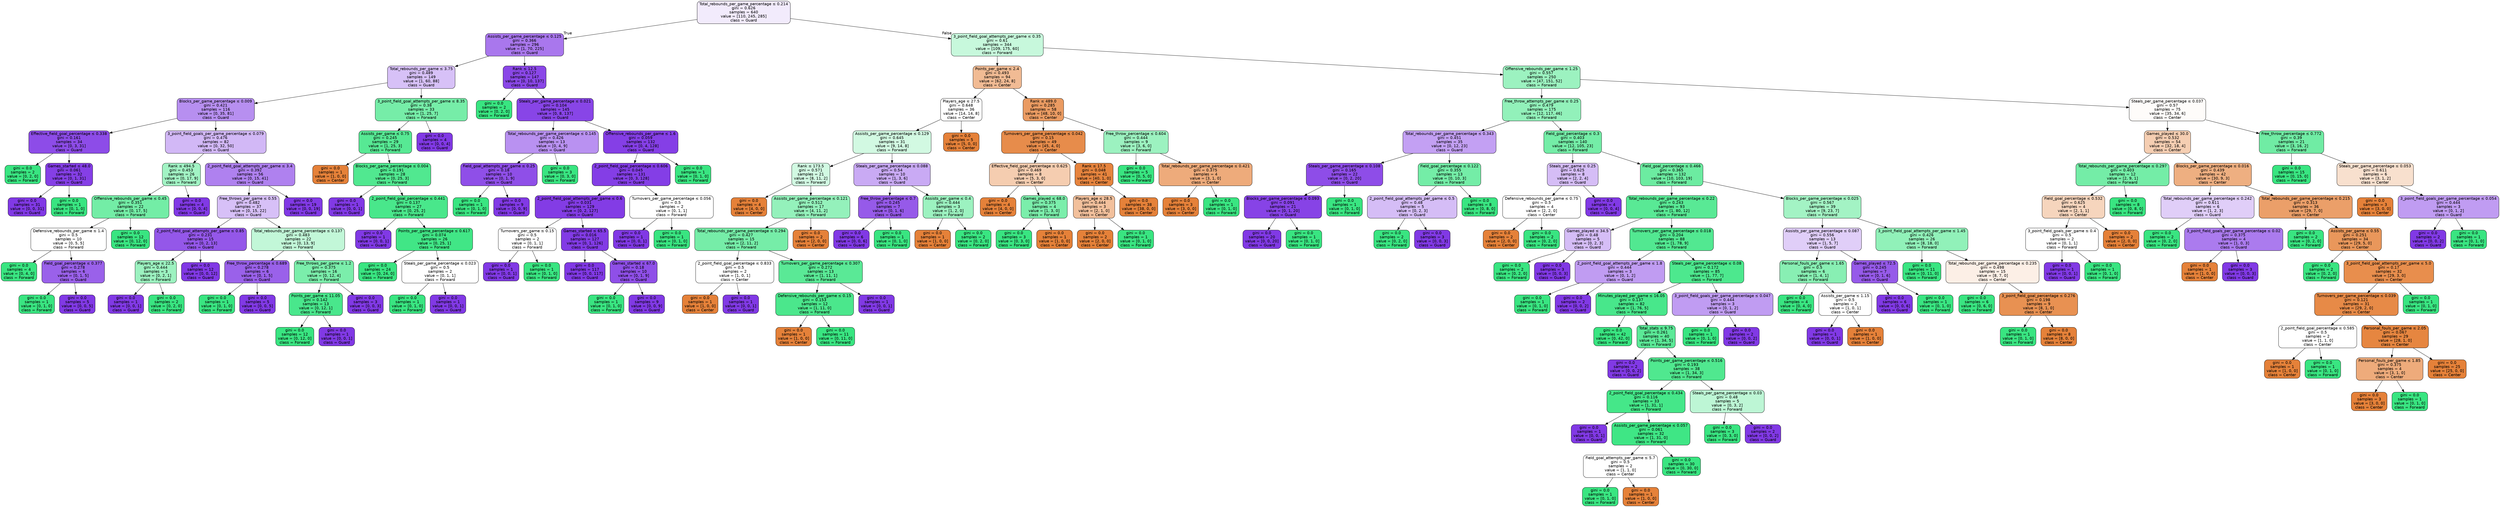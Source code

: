 digraph Tree {
node [shape=box, style="filled, rounded", color="black", fontname="helvetica"] ;
edge [fontname="helvetica"] ;
0 [label=<Total_rebounds_per_game_percentage &le; 0.214<br/>gini = 0.626<br/>samples = 640<br/>value = [110, 245, 285]<br/>class = Guard>, fillcolor="#f2ebfc"] ;
1 [label=<Assists_per_game_percentage &le; 0.125<br/>gini = 0.366<br/>samples = 296<br/>value = [1, 70, 225]<br/>class = Guard>, fillcolor="#a977ed"] ;
0 -> 1 [labeldistance=2.5, labelangle=45, headlabel="True"] ;
2 [label=<Total_rebounds_per_game &le; 3.75<br/>gini = 0.489<br/>samples = 149<br/>value = [1, 60, 88]<br/>class = Guard>, fillcolor="#d7c1f7"] ;
1 -> 2 ;
3 [label=<Blocks_per_game_percentage &le; 0.009<br/>gini = 0.421<br/>samples = 116<br/>value = [0, 35, 81]<br/>class = Guard>, fillcolor="#b78ff0"] ;
2 -> 3 ;
4 [label=<Effective_field_goal_percentage &le; 0.338<br/>gini = 0.161<br/>samples = 34<br/>value = [0, 3, 31]<br/>class = Guard>, fillcolor="#8d4ce8"] ;
3 -> 4 ;
5 [label=<gini = 0.0<br/>samples = 2<br/>value = [0, 2, 0]<br/>class = Forward>, fillcolor="#39e581"] ;
4 -> 5 ;
6 [label=<Games_started &le; 48.0<br/>gini = 0.061<br/>samples = 32<br/>value = [0, 1, 31]<br/>class = Guard>, fillcolor="#853fe6"] ;
4 -> 6 ;
7 [label=<gini = 0.0<br/>samples = 31<br/>value = [0, 0, 31]<br/>class = Guard>, fillcolor="#8139e5"] ;
6 -> 7 ;
8 [label=<gini = 0.0<br/>samples = 1<br/>value = [0, 1, 0]<br/>class = Forward>, fillcolor="#39e581"] ;
6 -> 8 ;
9 [label=<3_point_field_goals_per_game_percentage &le; 0.079<br/>gini = 0.476<br/>samples = 82<br/>value = [0, 32, 50]<br/>class = Guard>, fillcolor="#d2b8f6"] ;
3 -> 9 ;
10 [label=<Rank &le; 494.5<br/>gini = 0.453<br/>samples = 26<br/>value = [0, 17, 9]<br/>class = Forward>, fillcolor="#a2f3c4"] ;
9 -> 10 ;
11 [label=<Offensive_rebounds_per_game &le; 0.45<br/>gini = 0.351<br/>samples = 22<br/>value = [0, 17, 5]<br/>class = Forward>, fillcolor="#73eda6"] ;
10 -> 11 ;
12 [label=<Defensive_rebounds_per_game &le; 1.4<br/>gini = 0.5<br/>samples = 10<br/>value = [0, 5, 5]<br/>class = Forward>, fillcolor="#ffffff"] ;
11 -> 12 ;
13 [label=<gini = 0.0<br/>samples = 4<br/>value = [0, 4, 0]<br/>class = Forward>, fillcolor="#39e581"] ;
12 -> 13 ;
14 [label=<Field_goal_percentage &le; 0.377<br/>gini = 0.278<br/>samples = 6<br/>value = [0, 1, 5]<br/>class = Guard>, fillcolor="#9a61ea"] ;
12 -> 14 ;
15 [label=<gini = 0.0<br/>samples = 1<br/>value = [0, 1, 0]<br/>class = Forward>, fillcolor="#39e581"] ;
14 -> 15 ;
16 [label=<gini = 0.0<br/>samples = 5<br/>value = [0, 0, 5]<br/>class = Guard>, fillcolor="#8139e5"] ;
14 -> 16 ;
17 [label=<gini = 0.0<br/>samples = 12<br/>value = [0, 12, 0]<br/>class = Forward>, fillcolor="#39e581"] ;
11 -> 17 ;
18 [label=<gini = 0.0<br/>samples = 4<br/>value = [0, 0, 4]<br/>class = Guard>, fillcolor="#8139e5"] ;
10 -> 18 ;
19 [label=<2_point_field_goal_attempts_per_game &le; 3.4<br/>gini = 0.392<br/>samples = 56<br/>value = [0, 15, 41]<br/>class = Guard>, fillcolor="#af81ef"] ;
9 -> 19 ;
20 [label=<Free_throws_per_game &le; 0.55<br/>gini = 0.482<br/>samples = 37<br/>value = [0, 15, 22]<br/>class = Guard>, fillcolor="#d7c0f7"] ;
19 -> 20 ;
21 [label=<2_point_field_goal_attempts_per_game &le; 0.85<br/>gini = 0.231<br/>samples = 15<br/>value = [0, 2, 13]<br/>class = Guard>, fillcolor="#9457e9"] ;
20 -> 21 ;
22 [label=<Players_age &le; 22.5<br/>gini = 0.444<br/>samples = 3<br/>value = [0, 2, 1]<br/>class = Forward>, fillcolor="#9cf2c0"] ;
21 -> 22 ;
23 [label=<gini = 0.0<br/>samples = 1<br/>value = [0, 0, 1]<br/>class = Guard>, fillcolor="#8139e5"] ;
22 -> 23 ;
24 [label=<gini = 0.0<br/>samples = 2<br/>value = [0, 2, 0]<br/>class = Forward>, fillcolor="#39e581"] ;
22 -> 24 ;
25 [label=<gini = 0.0<br/>samples = 12<br/>value = [0, 0, 12]<br/>class = Guard>, fillcolor="#8139e5"] ;
21 -> 25 ;
26 [label=<Total_rebounds_per_game_percentage &le; 0.137<br/>gini = 0.483<br/>samples = 22<br/>value = [0, 13, 9]<br/>class = Forward>, fillcolor="#c2f7d8"] ;
20 -> 26 ;
27 [label=<Free_throw_percentage &le; 0.689<br/>gini = 0.278<br/>samples = 6<br/>value = [0, 1, 5]<br/>class = Guard>, fillcolor="#9a61ea"] ;
26 -> 27 ;
28 [label=<gini = 0.0<br/>samples = 1<br/>value = [0, 1, 0]<br/>class = Forward>, fillcolor="#39e581"] ;
27 -> 28 ;
29 [label=<gini = 0.0<br/>samples = 5<br/>value = [0, 0, 5]<br/>class = Guard>, fillcolor="#8139e5"] ;
27 -> 29 ;
30 [label=<Free_throws_per_game &le; 1.2<br/>gini = 0.375<br/>samples = 16<br/>value = [0, 12, 4]<br/>class = Forward>, fillcolor="#7beeab"] ;
26 -> 30 ;
31 [label=<Points_per_game &le; 11.05<br/>gini = 0.142<br/>samples = 13<br/>value = [0, 12, 1]<br/>class = Forward>, fillcolor="#49e78c"] ;
30 -> 31 ;
32 [label=<gini = 0.0<br/>samples = 12<br/>value = [0, 12, 0]<br/>class = Forward>, fillcolor="#39e581"] ;
31 -> 32 ;
33 [label=<gini = 0.0<br/>samples = 1<br/>value = [0, 0, 1]<br/>class = Guard>, fillcolor="#8139e5"] ;
31 -> 33 ;
34 [label=<gini = 0.0<br/>samples = 3<br/>value = [0, 0, 3]<br/>class = Guard>, fillcolor="#8139e5"] ;
30 -> 34 ;
35 [label=<gini = 0.0<br/>samples = 19<br/>value = [0, 0, 19]<br/>class = Guard>, fillcolor="#8139e5"] ;
19 -> 35 ;
36 [label=<3_point_field_goal_attempts_per_game &le; 8.35<br/>gini = 0.38<br/>samples = 33<br/>value = [1, 25, 7]<br/>class = Forward>, fillcolor="#76eda8"] ;
2 -> 36 ;
37 [label=<Assists_per_game &le; 0.75<br/>gini = 0.245<br/>samples = 29<br/>value = [1, 25, 3]<br/>class = Forward>, fillcolor="#57e994"] ;
36 -> 37 ;
38 [label=<gini = 0.0<br/>samples = 1<br/>value = [1, 0, 0]<br/>class = Center>, fillcolor="#e58139"] ;
37 -> 38 ;
39 [label=<Blocks_per_game_percentage &le; 0.004<br/>gini = 0.191<br/>samples = 28<br/>value = [0, 25, 3]<br/>class = Forward>, fillcolor="#51e890"] ;
37 -> 39 ;
40 [label=<gini = 0.0<br/>samples = 1<br/>value = [0, 0, 1]<br/>class = Guard>, fillcolor="#8139e5"] ;
39 -> 40 ;
41 [label=<2_point_field_goal_percentage &le; 0.441<br/>gini = 0.137<br/>samples = 27<br/>value = [0, 25, 2]<br/>class = Forward>, fillcolor="#49e78b"] ;
39 -> 41 ;
42 [label=<gini = 0.0<br/>samples = 1<br/>value = [0, 0, 1]<br/>class = Guard>, fillcolor="#8139e5"] ;
41 -> 42 ;
43 [label=<Points_per_game_percentage &le; 0.617<br/>gini = 0.074<br/>samples = 26<br/>value = [0, 25, 1]<br/>class = Forward>, fillcolor="#41e686"] ;
41 -> 43 ;
44 [label=<gini = 0.0<br/>samples = 24<br/>value = [0, 24, 0]<br/>class = Forward>, fillcolor="#39e581"] ;
43 -> 44 ;
45 [label=<Steals_per_game_percentage &le; 0.023<br/>gini = 0.5<br/>samples = 2<br/>value = [0, 1, 1]<br/>class = Forward>, fillcolor="#ffffff"] ;
43 -> 45 ;
46 [label=<gini = 0.0<br/>samples = 1<br/>value = [0, 1, 0]<br/>class = Forward>, fillcolor="#39e581"] ;
45 -> 46 ;
47 [label=<gini = 0.0<br/>samples = 1<br/>value = [0, 0, 1]<br/>class = Guard>, fillcolor="#8139e5"] ;
45 -> 47 ;
48 [label=<gini = 0.0<br/>samples = 4<br/>value = [0, 0, 4]<br/>class = Guard>, fillcolor="#8139e5"] ;
36 -> 48 ;
49 [label=<Rank &le; 12.5<br/>gini = 0.127<br/>samples = 147<br/>value = [0, 10, 137]<br/>class = Guard>, fillcolor="#8a47e7"] ;
1 -> 49 ;
50 [label=<gini = 0.0<br/>samples = 2<br/>value = [0, 2, 0]<br/>class = Forward>, fillcolor="#39e581"] ;
49 -> 50 ;
51 [label=<Steals_per_game_percentage &le; 0.021<br/>gini = 0.104<br/>samples = 145<br/>value = [0, 8, 137]<br/>class = Guard>, fillcolor="#8845e7"] ;
49 -> 51 ;
52 [label=<Total_rebounds_per_game_percentage &le; 0.145<br/>gini = 0.426<br/>samples = 13<br/>value = [0, 4, 9]<br/>class = Guard>, fillcolor="#b991f1"] ;
51 -> 52 ;
53 [label=<Field_goal_attempts_per_game &le; 0.25<br/>gini = 0.18<br/>samples = 10<br/>value = [0, 1, 9]<br/>class = Guard>, fillcolor="#8f4fe8"] ;
52 -> 53 ;
54 [label=<gini = 0.0<br/>samples = 1<br/>value = [0, 1, 0]<br/>class = Forward>, fillcolor="#39e581"] ;
53 -> 54 ;
55 [label=<gini = 0.0<br/>samples = 9<br/>value = [0, 0, 9]<br/>class = Guard>, fillcolor="#8139e5"] ;
53 -> 55 ;
56 [label=<gini = 0.0<br/>samples = 3<br/>value = [0, 3, 0]<br/>class = Forward>, fillcolor="#39e581"] ;
52 -> 56 ;
57 [label=<Offensive_rebounds_per_game &le; 1.6<br/>gini = 0.059<br/>samples = 132<br/>value = [0, 4, 128]<br/>class = Guard>, fillcolor="#853fe6"] ;
51 -> 57 ;
58 [label=<2_point_field_goal_percentage &le; 0.606<br/>gini = 0.045<br/>samples = 131<br/>value = [0, 3, 128]<br/>class = Guard>, fillcolor="#843ee6"] ;
57 -> 58 ;
59 [label=<2_point_field_goal_attempts_per_game &le; 0.6<br/>gini = 0.031<br/>samples = 129<br/>value = [0, 2, 127]<br/>class = Guard>, fillcolor="#833ce5"] ;
58 -> 59 ;
60 [label=<Turnovers_per_game &le; 0.15<br/>gini = 0.5<br/>samples = 2<br/>value = [0, 1, 1]<br/>class = Forward>, fillcolor="#ffffff"] ;
59 -> 60 ;
61 [label=<gini = 0.0<br/>samples = 1<br/>value = [0, 0, 1]<br/>class = Guard>, fillcolor="#8139e5"] ;
60 -> 61 ;
62 [label=<gini = 0.0<br/>samples = 1<br/>value = [0, 1, 0]<br/>class = Forward>, fillcolor="#39e581"] ;
60 -> 62 ;
63 [label=<Games_started &le; 65.5<br/>gini = 0.016<br/>samples = 127<br/>value = [0, 1, 126]<br/>class = Guard>, fillcolor="#823be5"] ;
59 -> 63 ;
64 [label=<gini = 0.0<br/>samples = 117<br/>value = [0, 0, 117]<br/>class = Guard>, fillcolor="#8139e5"] ;
63 -> 64 ;
65 [label=<Games_started &le; 67.0<br/>gini = 0.18<br/>samples = 10<br/>value = [0, 1, 9]<br/>class = Guard>, fillcolor="#8f4fe8"] ;
63 -> 65 ;
66 [label=<gini = 0.0<br/>samples = 1<br/>value = [0, 1, 0]<br/>class = Forward>, fillcolor="#39e581"] ;
65 -> 66 ;
67 [label=<gini = 0.0<br/>samples = 9<br/>value = [0, 0, 9]<br/>class = Guard>, fillcolor="#8139e5"] ;
65 -> 67 ;
68 [label=<Turnovers_per_game_percentage &le; 0.056<br/>gini = 0.5<br/>samples = 2<br/>value = [0, 1, 1]<br/>class = Forward>, fillcolor="#ffffff"] ;
58 -> 68 ;
69 [label=<gini = 0.0<br/>samples = 1<br/>value = [0, 0, 1]<br/>class = Guard>, fillcolor="#8139e5"] ;
68 -> 69 ;
70 [label=<gini = 0.0<br/>samples = 1<br/>value = [0, 1, 0]<br/>class = Forward>, fillcolor="#39e581"] ;
68 -> 70 ;
71 [label=<gini = 0.0<br/>samples = 1<br/>value = [0, 1, 0]<br/>class = Forward>, fillcolor="#39e581"] ;
57 -> 71 ;
72 [label=<3_point_field_goal_attempts_per_game &le; 0.35<br/>gini = 0.61<br/>samples = 344<br/>value = [109, 175, 60]<br/>class = Forward>, fillcolor="#c7f8dc"] ;
0 -> 72 [labeldistance=2.5, labelangle=-45, headlabel="False"] ;
73 [label=<Points_per_game &le; 2.4<br/>gini = 0.493<br/>samples = 94<br/>value = [62, 24, 8]<br/>class = Center>, fillcolor="#f1bb94"] ;
72 -> 73 ;
74 [label=<Players_age &le; 27.5<br/>gini = 0.648<br/>samples = 36<br/>value = [14, 14, 8]<br/>class = Center>, fillcolor="#ffffff"] ;
73 -> 74 ;
75 [label=<Assists_per_game_percentage &le; 0.129<br/>gini = 0.645<br/>samples = 31<br/>value = [9, 14, 8]<br/>class = Forward>, fillcolor="#d2f9e2"] ;
74 -> 75 ;
76 [label=<Rank &le; 173.5<br/>gini = 0.571<br/>samples = 21<br/>value = [8, 11, 2]<br/>class = Forward>, fillcolor="#d1f9e2"] ;
75 -> 76 ;
77 [label=<gini = 0.0<br/>samples = 4<br/>value = [4, 0, 0]<br/>class = Center>, fillcolor="#e58139"] ;
76 -> 77 ;
78 [label=<Assists_per_game_percentage &le; 0.121<br/>gini = 0.512<br/>samples = 17<br/>value = [4, 11, 2]<br/>class = Forward>, fillcolor="#94f1bb"] ;
76 -> 78 ;
79 [label=<Total_rebounds_per_game_percentage &le; 0.294<br/>gini = 0.427<br/>samples = 15<br/>value = [2, 11, 2]<br/>class = Forward>, fillcolor="#76eda8"] ;
78 -> 79 ;
80 [label=<2_point_field_goal_percentage &le; 0.833<br/>gini = 0.5<br/>samples = 2<br/>value = [1, 0, 1]<br/>class = Center>, fillcolor="#ffffff"] ;
79 -> 80 ;
81 [label=<gini = 0.0<br/>samples = 1<br/>value = [1, 0, 0]<br/>class = Center>, fillcolor="#e58139"] ;
80 -> 81 ;
82 [label=<gini = 0.0<br/>samples = 1<br/>value = [0, 0, 1]<br/>class = Guard>, fillcolor="#8139e5"] ;
80 -> 82 ;
83 [label=<Turnovers_per_game_percentage &le; 0.307<br/>gini = 0.272<br/>samples = 13<br/>value = [1, 11, 1]<br/>class = Forward>, fillcolor="#5ae996"] ;
79 -> 83 ;
84 [label=<Defensive_rebounds_per_game &le; 0.15<br/>gini = 0.153<br/>samples = 12<br/>value = [1, 11, 0]<br/>class = Forward>, fillcolor="#4be78c"] ;
83 -> 84 ;
85 [label=<gini = 0.0<br/>samples = 1<br/>value = [1, 0, 0]<br/>class = Center>, fillcolor="#e58139"] ;
84 -> 85 ;
86 [label=<gini = 0.0<br/>samples = 11<br/>value = [0, 11, 0]<br/>class = Forward>, fillcolor="#39e581"] ;
84 -> 86 ;
87 [label=<gini = 0.0<br/>samples = 1<br/>value = [0, 0, 1]<br/>class = Guard>, fillcolor="#8139e5"] ;
83 -> 87 ;
88 [label=<gini = 0.0<br/>samples = 2<br/>value = [2, 0, 0]<br/>class = Center>, fillcolor="#e58139"] ;
78 -> 88 ;
89 [label=<Steals_per_game_percentage &le; 0.088<br/>gini = 0.54<br/>samples = 10<br/>value = [1, 3, 6]<br/>class = Guard>, fillcolor="#c9aaf4"] ;
75 -> 89 ;
90 [label=<Free_throw_percentage &le; 0.7<br/>gini = 0.245<br/>samples = 7<br/>value = [0, 1, 6]<br/>class = Guard>, fillcolor="#965ae9"] ;
89 -> 90 ;
91 [label=<gini = 0.0<br/>samples = 6<br/>value = [0, 0, 6]<br/>class = Guard>, fillcolor="#8139e5"] ;
90 -> 91 ;
92 [label=<gini = 0.0<br/>samples = 1<br/>value = [0, 1, 0]<br/>class = Forward>, fillcolor="#39e581"] ;
90 -> 92 ;
93 [label=<Assists_per_game &le; 0.4<br/>gini = 0.444<br/>samples = 3<br/>value = [1, 2, 0]<br/>class = Forward>, fillcolor="#9cf2c0"] ;
89 -> 93 ;
94 [label=<gini = 0.0<br/>samples = 1<br/>value = [1, 0, 0]<br/>class = Center>, fillcolor="#e58139"] ;
93 -> 94 ;
95 [label=<gini = 0.0<br/>samples = 2<br/>value = [0, 2, 0]<br/>class = Forward>, fillcolor="#39e581"] ;
93 -> 95 ;
96 [label=<gini = 0.0<br/>samples = 5<br/>value = [5, 0, 0]<br/>class = Center>, fillcolor="#e58139"] ;
74 -> 96 ;
97 [label=<Rank &le; 489.0<br/>gini = 0.285<br/>samples = 58<br/>value = [48, 10, 0]<br/>class = Center>, fillcolor="#ea9b62"] ;
73 -> 97 ;
98 [label=<Turnovers_per_game_percentage &le; 0.042<br/>gini = 0.15<br/>samples = 49<br/>value = [45, 4, 0]<br/>class = Center>, fillcolor="#e78c4b"] ;
97 -> 98 ;
99 [label=<Effective_field_goal_percentage &le; 0.625<br/>gini = 0.469<br/>samples = 8<br/>value = [5, 3, 0]<br/>class = Center>, fillcolor="#f5cdb0"] ;
98 -> 99 ;
100 [label=<gini = 0.0<br/>samples = 4<br/>value = [4, 0, 0]<br/>class = Center>, fillcolor="#e58139"] ;
99 -> 100 ;
101 [label=<Games_played &le; 68.0<br/>gini = 0.375<br/>samples = 4<br/>value = [1, 3, 0]<br/>class = Forward>, fillcolor="#7beeab"] ;
99 -> 101 ;
102 [label=<gini = 0.0<br/>samples = 3<br/>value = [0, 3, 0]<br/>class = Forward>, fillcolor="#39e581"] ;
101 -> 102 ;
103 [label=<gini = 0.0<br/>samples = 1<br/>value = [1, 0, 0]<br/>class = Center>, fillcolor="#e58139"] ;
101 -> 103 ;
104 [label=<Rank &le; 17.5<br/>gini = 0.048<br/>samples = 41<br/>value = [40, 1, 0]<br/>class = Center>, fillcolor="#e6843e"] ;
98 -> 104 ;
105 [label=<Players_age &le; 28.5<br/>gini = 0.444<br/>samples = 3<br/>value = [2, 1, 0]<br/>class = Center>, fillcolor="#f2c09c"] ;
104 -> 105 ;
106 [label=<gini = 0.0<br/>samples = 2<br/>value = [2, 0, 0]<br/>class = Center>, fillcolor="#e58139"] ;
105 -> 106 ;
107 [label=<gini = 0.0<br/>samples = 1<br/>value = [0, 1, 0]<br/>class = Forward>, fillcolor="#39e581"] ;
105 -> 107 ;
108 [label=<gini = 0.0<br/>samples = 38<br/>value = [38, 0, 0]<br/>class = Center>, fillcolor="#e58139"] ;
104 -> 108 ;
109 [label=<Free_throw_percentage &le; 0.604<br/>gini = 0.444<br/>samples = 9<br/>value = [3, 6, 0]<br/>class = Forward>, fillcolor="#9cf2c0"] ;
97 -> 109 ;
110 [label=<gini = 0.0<br/>samples = 5<br/>value = [0, 5, 0]<br/>class = Forward>, fillcolor="#39e581"] ;
109 -> 110 ;
111 [label=<Total_rebounds_per_game_percentage &le; 0.421<br/>gini = 0.375<br/>samples = 4<br/>value = [3, 1, 0]<br/>class = Center>, fillcolor="#eeab7b"] ;
109 -> 111 ;
112 [label=<gini = 0.0<br/>samples = 3<br/>value = [3, 0, 0]<br/>class = Center>, fillcolor="#e58139"] ;
111 -> 112 ;
113 [label=<gini = 0.0<br/>samples = 1<br/>value = [0, 1, 0]<br/>class = Forward>, fillcolor="#39e581"] ;
111 -> 113 ;
114 [label=<Offensive_rebounds_per_game &le; 1.25<br/>gini = 0.557<br/>samples = 250<br/>value = [47, 151, 52]<br/>class = Forward>, fillcolor="#9cf2c0"] ;
72 -> 114 ;
115 [label=<Free_throw_attempts_per_game &le; 0.25<br/>gini = 0.479<br/>samples = 175<br/>value = [12, 117, 46]<br/>class = Forward>, fillcolor="#92f1ba"] ;
114 -> 115 ;
116 [label=<Total_rebounds_per_game_percentage &le; 0.343<br/>gini = 0.451<br/>samples = 35<br/>value = [0, 12, 23]<br/>class = Guard>, fillcolor="#c3a0f3"] ;
115 -> 116 ;
117 [label=<Steals_per_game_percentage &le; 0.108<br/>gini = 0.165<br/>samples = 22<br/>value = [0, 2, 20]<br/>class = Guard>, fillcolor="#8e4de8"] ;
116 -> 117 ;
118 [label=<Blocks_per_game_percentage &le; 0.093<br/>gini = 0.091<br/>samples = 21<br/>value = [0, 1, 20]<br/>class = Guard>, fillcolor="#8743e6"] ;
117 -> 118 ;
119 [label=<gini = 0.0<br/>samples = 20<br/>value = [0, 0, 20]<br/>class = Guard>, fillcolor="#8139e5"] ;
118 -> 119 ;
120 [label=<gini = 0.0<br/>samples = 1<br/>value = [0, 1, 0]<br/>class = Forward>, fillcolor="#39e581"] ;
118 -> 120 ;
121 [label=<gini = 0.0<br/>samples = 1<br/>value = [0, 1, 0]<br/>class = Forward>, fillcolor="#39e581"] ;
117 -> 121 ;
122 [label=<Field_goal_percentage &le; 0.122<br/>gini = 0.355<br/>samples = 13<br/>value = [0, 10, 3]<br/>class = Forward>, fillcolor="#74eda7"] ;
116 -> 122 ;
123 [label=<2_point_field_goal_attempts_per_game &le; 0.5<br/>gini = 0.48<br/>samples = 5<br/>value = [0, 2, 3]<br/>class = Guard>, fillcolor="#d5bdf6"] ;
122 -> 123 ;
124 [label=<gini = 0.0<br/>samples = 2<br/>value = [0, 2, 0]<br/>class = Forward>, fillcolor="#39e581"] ;
123 -> 124 ;
125 [label=<gini = 0.0<br/>samples = 3<br/>value = [0, 0, 3]<br/>class = Guard>, fillcolor="#8139e5"] ;
123 -> 125 ;
126 [label=<gini = 0.0<br/>samples = 8<br/>value = [0, 8, 0]<br/>class = Forward>, fillcolor="#39e581"] ;
122 -> 126 ;
127 [label=<Field_goal_percentage &le; 0.3<br/>gini = 0.403<br/>samples = 140<br/>value = [12, 105, 23]<br/>class = Forward>, fillcolor="#74eda7"] ;
115 -> 127 ;
128 [label=<Steals_per_game &le; 0.25<br/>gini = 0.625<br/>samples = 8<br/>value = [2, 2, 4]<br/>class = Guard>, fillcolor="#d5bdf6"] ;
127 -> 128 ;
129 [label=<Defensive_rebounds_per_game &le; 0.75<br/>gini = 0.5<br/>samples = 4<br/>value = [2, 2, 0]<br/>class = Center>, fillcolor="#ffffff"] ;
128 -> 129 ;
130 [label=<gini = 0.0<br/>samples = 2<br/>value = [2, 0, 0]<br/>class = Center>, fillcolor="#e58139"] ;
129 -> 130 ;
131 [label=<gini = 0.0<br/>samples = 2<br/>value = [0, 2, 0]<br/>class = Forward>, fillcolor="#39e581"] ;
129 -> 131 ;
132 [label=<gini = 0.0<br/>samples = 4<br/>value = [0, 0, 4]<br/>class = Guard>, fillcolor="#8139e5"] ;
128 -> 132 ;
133 [label=<Field_goal_percentage &le; 0.466<br/>gini = 0.365<br/>samples = 132<br/>value = [10, 103, 19]<br/>class = Forward>, fillcolor="#6ceca1"] ;
127 -> 133 ;
134 [label=<Total_rebounds_per_game_percentage &le; 0.22<br/>gini = 0.243<br/>samples = 93<br/>value = [1, 80, 12]<br/>class = Forward>, fillcolor="#59e995"] ;
133 -> 134 ;
135 [label=<Games_played &le; 34.5<br/>gini = 0.48<br/>samples = 5<br/>value = [0, 2, 3]<br/>class = Guard>, fillcolor="#d5bdf6"] ;
134 -> 135 ;
136 [label=<gini = 0.0<br/>samples = 2<br/>value = [0, 2, 0]<br/>class = Forward>, fillcolor="#39e581"] ;
135 -> 136 ;
137 [label=<gini = 0.0<br/>samples = 3<br/>value = [0, 0, 3]<br/>class = Guard>, fillcolor="#8139e5"] ;
135 -> 137 ;
138 [label=<Turnovers_per_game_percentage &le; 0.018<br/>gini = 0.204<br/>samples = 88<br/>value = [1, 78, 9]<br/>class = Forward>, fillcolor="#52e891"] ;
134 -> 138 ;
139 [label=<2_point_field_goal_attempts_per_game &le; 1.8<br/>gini = 0.444<br/>samples = 3<br/>value = [0, 1, 2]<br/>class = Guard>, fillcolor="#c09cf2"] ;
138 -> 139 ;
140 [label=<gini = 0.0<br/>samples = 1<br/>value = [0, 1, 0]<br/>class = Forward>, fillcolor="#39e581"] ;
139 -> 140 ;
141 [label=<gini = 0.0<br/>samples = 2<br/>value = [0, 0, 2]<br/>class = Guard>, fillcolor="#8139e5"] ;
139 -> 141 ;
142 [label=<Steals_per_game_percentage &le; 0.08<br/>gini = 0.172<br/>samples = 85<br/>value = [1, 77, 7]<br/>class = Forward>, fillcolor="#4de88e"] ;
138 -> 142 ;
143 [label=<Minutes_played_per_game &le; 16.05<br/>gini = 0.137<br/>samples = 82<br/>value = [1, 76, 5]<br/>class = Forward>, fillcolor="#48e78b"] ;
142 -> 143 ;
144 [label=<gini = 0.0<br/>samples = 42<br/>value = [0, 42, 0]<br/>class = Forward>, fillcolor="#39e581"] ;
143 -> 144 ;
145 [label=<Total_stats &le; 9.75<br/>gini = 0.261<br/>samples = 40<br/>value = [1, 34, 5]<br/>class = Forward>, fillcolor="#5be997"] ;
143 -> 145 ;
146 [label=<gini = 0.0<br/>samples = 2<br/>value = [0, 0, 2]<br/>class = Guard>, fillcolor="#8139e5"] ;
145 -> 146 ;
147 [label=<Points_per_game_percentage &le; 0.516<br/>gini = 0.193<br/>samples = 38<br/>value = [1, 34, 3]<br/>class = Forward>, fillcolor="#50e88f"] ;
145 -> 147 ;
148 [label=<2_point_field_goal_percentage &le; 0.434<br/>gini = 0.116<br/>samples = 33<br/>value = [1, 31, 1]<br/>class = Forward>, fillcolor="#45e789"] ;
147 -> 148 ;
149 [label=<gini = 0.0<br/>samples = 1<br/>value = [0, 0, 1]<br/>class = Guard>, fillcolor="#8139e5"] ;
148 -> 149 ;
150 [label=<Assists_per_game_percentage &le; 0.057<br/>gini = 0.061<br/>samples = 32<br/>value = [1, 31, 0]<br/>class = Forward>, fillcolor="#3fe685"] ;
148 -> 150 ;
151 [label=<Field_goal_attempts_per_game &le; 5.7<br/>gini = 0.5<br/>samples = 2<br/>value = [1, 1, 0]<br/>class = Center>, fillcolor="#ffffff"] ;
150 -> 151 ;
152 [label=<gini = 0.0<br/>samples = 1<br/>value = [0, 1, 0]<br/>class = Forward>, fillcolor="#39e581"] ;
151 -> 152 ;
153 [label=<gini = 0.0<br/>samples = 1<br/>value = [1, 0, 0]<br/>class = Center>, fillcolor="#e58139"] ;
151 -> 153 ;
154 [label=<gini = 0.0<br/>samples = 30<br/>value = [0, 30, 0]<br/>class = Forward>, fillcolor="#39e581"] ;
150 -> 154 ;
155 [label=<Steals_per_game_percentage &le; 0.03<br/>gini = 0.48<br/>samples = 5<br/>value = [0, 3, 2]<br/>class = Forward>, fillcolor="#bdf6d5"] ;
147 -> 155 ;
156 [label=<gini = 0.0<br/>samples = 3<br/>value = [0, 3, 0]<br/>class = Forward>, fillcolor="#39e581"] ;
155 -> 156 ;
157 [label=<gini = 0.0<br/>samples = 2<br/>value = [0, 0, 2]<br/>class = Guard>, fillcolor="#8139e5"] ;
155 -> 157 ;
158 [label=<3_point_field_goals_per_game_percentage &le; 0.047<br/>gini = 0.444<br/>samples = 3<br/>value = [0, 1, 2]<br/>class = Guard>, fillcolor="#c09cf2"] ;
142 -> 158 ;
159 [label=<gini = 0.0<br/>samples = 1<br/>value = [0, 1, 0]<br/>class = Forward>, fillcolor="#39e581"] ;
158 -> 159 ;
160 [label=<gini = 0.0<br/>samples = 2<br/>value = [0, 0, 2]<br/>class = Guard>, fillcolor="#8139e5"] ;
158 -> 160 ;
161 [label=<Blocks_per_game_percentage &le; 0.025<br/>gini = 0.567<br/>samples = 39<br/>value = [9, 23, 7]<br/>class = Forward>, fillcolor="#a3f3c4"] ;
133 -> 161 ;
162 [label=<Assists_per_game_percentage &le; 0.087<br/>gini = 0.556<br/>samples = 13<br/>value = [1, 5, 7]<br/>class = Guard>, fillcolor="#e0cef8"] ;
161 -> 162 ;
163 [label=<Personal_fouls_per_game &le; 1.65<br/>gini = 0.5<br/>samples = 6<br/>value = [1, 4, 1]<br/>class = Forward>, fillcolor="#88efb3"] ;
162 -> 163 ;
164 [label=<gini = 0.0<br/>samples = 4<br/>value = [0, 4, 0]<br/>class = Forward>, fillcolor="#39e581"] ;
163 -> 164 ;
165 [label=<Assists_per_game &le; 1.15<br/>gini = 0.5<br/>samples = 2<br/>value = [1, 0, 1]<br/>class = Center>, fillcolor="#ffffff"] ;
163 -> 165 ;
166 [label=<gini = 0.0<br/>samples = 1<br/>value = [0, 0, 1]<br/>class = Guard>, fillcolor="#8139e5"] ;
165 -> 166 ;
167 [label=<gini = 0.0<br/>samples = 1<br/>value = [1, 0, 0]<br/>class = Center>, fillcolor="#e58139"] ;
165 -> 167 ;
168 [label=<Games_played &le; 72.5<br/>gini = 0.245<br/>samples = 7<br/>value = [0, 1, 6]<br/>class = Guard>, fillcolor="#965ae9"] ;
162 -> 168 ;
169 [label=<gini = 0.0<br/>samples = 6<br/>value = [0, 0, 6]<br/>class = Guard>, fillcolor="#8139e5"] ;
168 -> 169 ;
170 [label=<gini = 0.0<br/>samples = 1<br/>value = [0, 1, 0]<br/>class = Forward>, fillcolor="#39e581"] ;
168 -> 170 ;
171 [label=<3_point_field_goal_attempts_per_game &le; 1.45<br/>gini = 0.426<br/>samples = 26<br/>value = [8, 18, 0]<br/>class = Forward>, fillcolor="#91f1b9"] ;
161 -> 171 ;
172 [label=<gini = 0.0<br/>samples = 11<br/>value = [0, 11, 0]<br/>class = Forward>, fillcolor="#39e581"] ;
171 -> 172 ;
173 [label=<Total_rebounds_per_game_percentage &le; 0.235<br/>gini = 0.498<br/>samples = 15<br/>value = [8, 7, 0]<br/>class = Center>, fillcolor="#fcefe6"] ;
171 -> 173 ;
174 [label=<gini = 0.0<br/>samples = 6<br/>value = [0, 6, 0]<br/>class = Forward>, fillcolor="#39e581"] ;
173 -> 174 ;
175 [label=<3_point_field_goal_percentage &le; 0.276<br/>gini = 0.198<br/>samples = 9<br/>value = [8, 1, 0]<br/>class = Center>, fillcolor="#e89152"] ;
173 -> 175 ;
176 [label=<gini = 0.0<br/>samples = 1<br/>value = [0, 1, 0]<br/>class = Forward>, fillcolor="#39e581"] ;
175 -> 176 ;
177 [label=<gini = 0.0<br/>samples = 8<br/>value = [8, 0, 0]<br/>class = Center>, fillcolor="#e58139"] ;
175 -> 177 ;
178 [label=<Steals_per_game_percentage &le; 0.037<br/>gini = 0.57<br/>samples = 75<br/>value = [35, 34, 6]<br/>class = Center>, fillcolor="#fefcfa"] ;
114 -> 178 ;
179 [label=<Games_played &le; 30.0<br/>gini = 0.532<br/>samples = 54<br/>value = [32, 18, 4]<br/>class = Center>, fillcolor="#f5ceb2"] ;
178 -> 179 ;
180 [label=<Total_rebounds_per_game_percentage &le; 0.297<br/>gini = 0.403<br/>samples = 12<br/>value = [2, 9, 1]<br/>class = Forward>, fillcolor="#74eda7"] ;
179 -> 180 ;
181 [label=<Field_goal_percentage &le; 0.532<br/>gini = 0.625<br/>samples = 4<br/>value = [2, 1, 1]<br/>class = Center>, fillcolor="#f6d5bd"] ;
180 -> 181 ;
182 [label=<3_point_field_goals_per_game &le; 0.4<br/>gini = 0.5<br/>samples = 2<br/>value = [0, 1, 1]<br/>class = Forward>, fillcolor="#ffffff"] ;
181 -> 182 ;
183 [label=<gini = 0.0<br/>samples = 1<br/>value = [0, 0, 1]<br/>class = Guard>, fillcolor="#8139e5"] ;
182 -> 183 ;
184 [label=<gini = 0.0<br/>samples = 1<br/>value = [0, 1, 0]<br/>class = Forward>, fillcolor="#39e581"] ;
182 -> 184 ;
185 [label=<gini = 0.0<br/>samples = 2<br/>value = [2, 0, 0]<br/>class = Center>, fillcolor="#e58139"] ;
181 -> 185 ;
186 [label=<gini = 0.0<br/>samples = 8<br/>value = [0, 8, 0]<br/>class = Forward>, fillcolor="#39e581"] ;
180 -> 186 ;
187 [label=<Blocks_per_game_percentage &le; 0.016<br/>gini = 0.439<br/>samples = 42<br/>value = [30, 9, 3]<br/>class = Center>, fillcolor="#eeaf81"] ;
179 -> 187 ;
188 [label=<Total_rebounds_per_game_percentage &le; 0.242<br/>gini = 0.611<br/>samples = 6<br/>value = [1, 2, 3]<br/>class = Guard>, fillcolor="#e0cef8"] ;
187 -> 188 ;
189 [label=<gini = 0.0<br/>samples = 2<br/>value = [0, 2, 0]<br/>class = Forward>, fillcolor="#39e581"] ;
188 -> 189 ;
190 [label=<3_point_field_goals_per_game_percentage &le; 0.02<br/>gini = 0.375<br/>samples = 4<br/>value = [1, 0, 3]<br/>class = Guard>, fillcolor="#ab7bee"] ;
188 -> 190 ;
191 [label=<gini = 0.0<br/>samples = 1<br/>value = [1, 0, 0]<br/>class = Center>, fillcolor="#e58139"] ;
190 -> 191 ;
192 [label=<gini = 0.0<br/>samples = 3<br/>value = [0, 0, 3]<br/>class = Guard>, fillcolor="#8139e5"] ;
190 -> 192 ;
193 [label=<Total_rebounds_per_game_percentage &le; 0.215<br/>gini = 0.313<br/>samples = 36<br/>value = [29, 7, 0]<br/>class = Center>, fillcolor="#eb9f69"] ;
187 -> 193 ;
194 [label=<gini = 0.0<br/>samples = 2<br/>value = [0, 2, 0]<br/>class = Forward>, fillcolor="#39e581"] ;
193 -> 194 ;
195 [label=<Assists_per_game &le; 0.55<br/>gini = 0.251<br/>samples = 34<br/>value = [29, 5, 0]<br/>class = Center>, fillcolor="#e9975b"] ;
193 -> 195 ;
196 [label=<gini = 0.0<br/>samples = 2<br/>value = [0, 2, 0]<br/>class = Forward>, fillcolor="#39e581"] ;
195 -> 196 ;
197 [label=<3_point_field_goal_attempts_per_game &le; 5.0<br/>gini = 0.17<br/>samples = 32<br/>value = [29, 3, 0]<br/>class = Center>, fillcolor="#e88e4d"] ;
195 -> 197 ;
198 [label=<Turnovers_per_game_percentage &le; 0.039<br/>gini = 0.121<br/>samples = 31<br/>value = [29, 2, 0]<br/>class = Center>, fillcolor="#e78a47"] ;
197 -> 198 ;
199 [label=<2_point_field_goal_percentage &le; 0.585<br/>gini = 0.5<br/>samples = 2<br/>value = [1, 1, 0]<br/>class = Center>, fillcolor="#ffffff"] ;
198 -> 199 ;
200 [label=<gini = 0.0<br/>samples = 1<br/>value = [1, 0, 0]<br/>class = Center>, fillcolor="#e58139"] ;
199 -> 200 ;
201 [label=<gini = 0.0<br/>samples = 1<br/>value = [0, 1, 0]<br/>class = Forward>, fillcolor="#39e581"] ;
199 -> 201 ;
202 [label=<Personal_fouls_per_game &le; 2.05<br/>gini = 0.067<br/>samples = 29<br/>value = [28, 1, 0]<br/>class = Center>, fillcolor="#e68640"] ;
198 -> 202 ;
203 [label=<Personal_fouls_per_game &le; 1.85<br/>gini = 0.375<br/>samples = 4<br/>value = [3, 1, 0]<br/>class = Center>, fillcolor="#eeab7b"] ;
202 -> 203 ;
204 [label=<gini = 0.0<br/>samples = 3<br/>value = [3, 0, 0]<br/>class = Center>, fillcolor="#e58139"] ;
203 -> 204 ;
205 [label=<gini = 0.0<br/>samples = 1<br/>value = [0, 1, 0]<br/>class = Forward>, fillcolor="#39e581"] ;
203 -> 205 ;
206 [label=<gini = 0.0<br/>samples = 25<br/>value = [25, 0, 0]<br/>class = Center>, fillcolor="#e58139"] ;
202 -> 206 ;
207 [label=<gini = 0.0<br/>samples = 1<br/>value = [0, 1, 0]<br/>class = Forward>, fillcolor="#39e581"] ;
197 -> 207 ;
208 [label=<Free_throw_percentage &le; 0.772<br/>gini = 0.39<br/>samples = 21<br/>value = [3, 16, 2]<br/>class = Forward>, fillcolor="#70eca4"] ;
178 -> 208 ;
209 [label=<gini = 0.0<br/>samples = 15<br/>value = [0, 15, 0]<br/>class = Forward>, fillcolor="#39e581"] ;
208 -> 209 ;
210 [label=<Steals_per_game_percentage &le; 0.053<br/>gini = 0.611<br/>samples = 6<br/>value = [3, 1, 2]<br/>class = Center>, fillcolor="#f8e0ce"] ;
208 -> 210 ;
211 [label=<gini = 0.0<br/>samples = 3<br/>value = [3, 0, 0]<br/>class = Center>, fillcolor="#e58139"] ;
210 -> 211 ;
212 [label=<3_point_field_goals_per_game_percentage &le; 0.054<br/>gini = 0.444<br/>samples = 3<br/>value = [0, 1, 2]<br/>class = Guard>, fillcolor="#c09cf2"] ;
210 -> 212 ;
213 [label=<gini = 0.0<br/>samples = 2<br/>value = [0, 0, 2]<br/>class = Guard>, fillcolor="#8139e5"] ;
212 -> 213 ;
214 [label=<gini = 0.0<br/>samples = 1<br/>value = [0, 1, 0]<br/>class = Forward>, fillcolor="#39e581"] ;
212 -> 214 ;
}